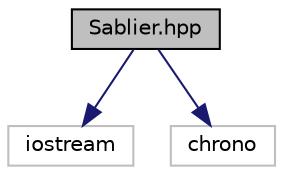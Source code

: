 digraph "Sablier.hpp"
{
 // LATEX_PDF_SIZE
  edge [fontname="Helvetica",fontsize="10",labelfontname="Helvetica",labelfontsize="10"];
  node [fontname="Helvetica",fontsize="10",shape=record];
  Node1 [label="Sablier.hpp",height=0.2,width=0.4,color="black", fillcolor="grey75", style="filled", fontcolor="black",tooltip="La déclaration de la classe Sablier ASSE Romain FERRE Cedric, PROCACCIA Paul, LEQUEUX Alexis tp ricoc..."];
  Node1 -> Node2 [color="midnightblue",fontsize="10",style="solid"];
  Node2 [label="iostream",height=0.2,width=0.4,color="grey75", fillcolor="white", style="filled",tooltip=" "];
  Node1 -> Node3 [color="midnightblue",fontsize="10",style="solid"];
  Node3 [label="chrono",height=0.2,width=0.4,color="grey75", fillcolor="white", style="filled",tooltip=" "];
}
